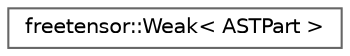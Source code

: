 digraph "Graphical Class Hierarchy"
{
 // LATEX_PDF_SIZE
  bgcolor="transparent";
  edge [fontname=Helvetica,fontsize=10,labelfontname=Helvetica,labelfontsize=10];
  node [fontname=Helvetica,fontsize=10,shape=box,height=0.2,width=0.4];
  rankdir="LR";
  Node0 [label="freetensor::Weak\< ASTPart \>",height=0.2,width=0.4,color="grey40", fillcolor="white", style="filled",URL="$classfreetensor_1_1Weak.html",tooltip=" "];
}

